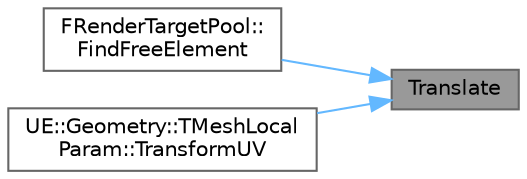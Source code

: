 digraph "Translate"
{
 // INTERACTIVE_SVG=YES
 // LATEX_PDF_SIZE
  bgcolor="transparent";
  edge [fontname=Helvetica,fontsize=10,labelfontname=Helvetica,labelfontsize=10];
  node [fontname=Helvetica,fontsize=10,shape=box,height=0.2,width=0.4];
  rankdir="RL";
  Node1 [id="Node000001",label="Translate",height=0.2,width=0.4,color="gray40", fillcolor="grey60", style="filled", fontcolor="black",tooltip="Translates from a pooled render target descriptor to an RDG texture descriptor."];
  Node1 -> Node2 [id="edge1_Node000001_Node000002",dir="back",color="steelblue1",style="solid",tooltip=" "];
  Node2 [id="Node000002",label="FRenderTargetPool::\lFindFreeElement",height=0.2,width=0.4,color="grey40", fillcolor="white", style="filled",URL="$df/db9/classFRenderTargetPool.html#ab7e9c61851f217b5e78cd7d6ca231f59",tooltip=" "];
  Node1 -> Node3 [id="edge2_Node000001_Node000003",dir="back",color="steelblue1",style="solid",tooltip=" "];
  Node3 [id="Node000003",label="UE::Geometry::TMeshLocal\lParam::TransformUV",height=0.2,width=0.4,color="grey40", fillcolor="white", style="filled",URL="$d5/d59/classUE_1_1Geometry_1_1TMeshLocalParam.html#a96e5233b22bf5308797213e63373dbde",tooltip="Scale and then Translate all calculated UV values."];
}
